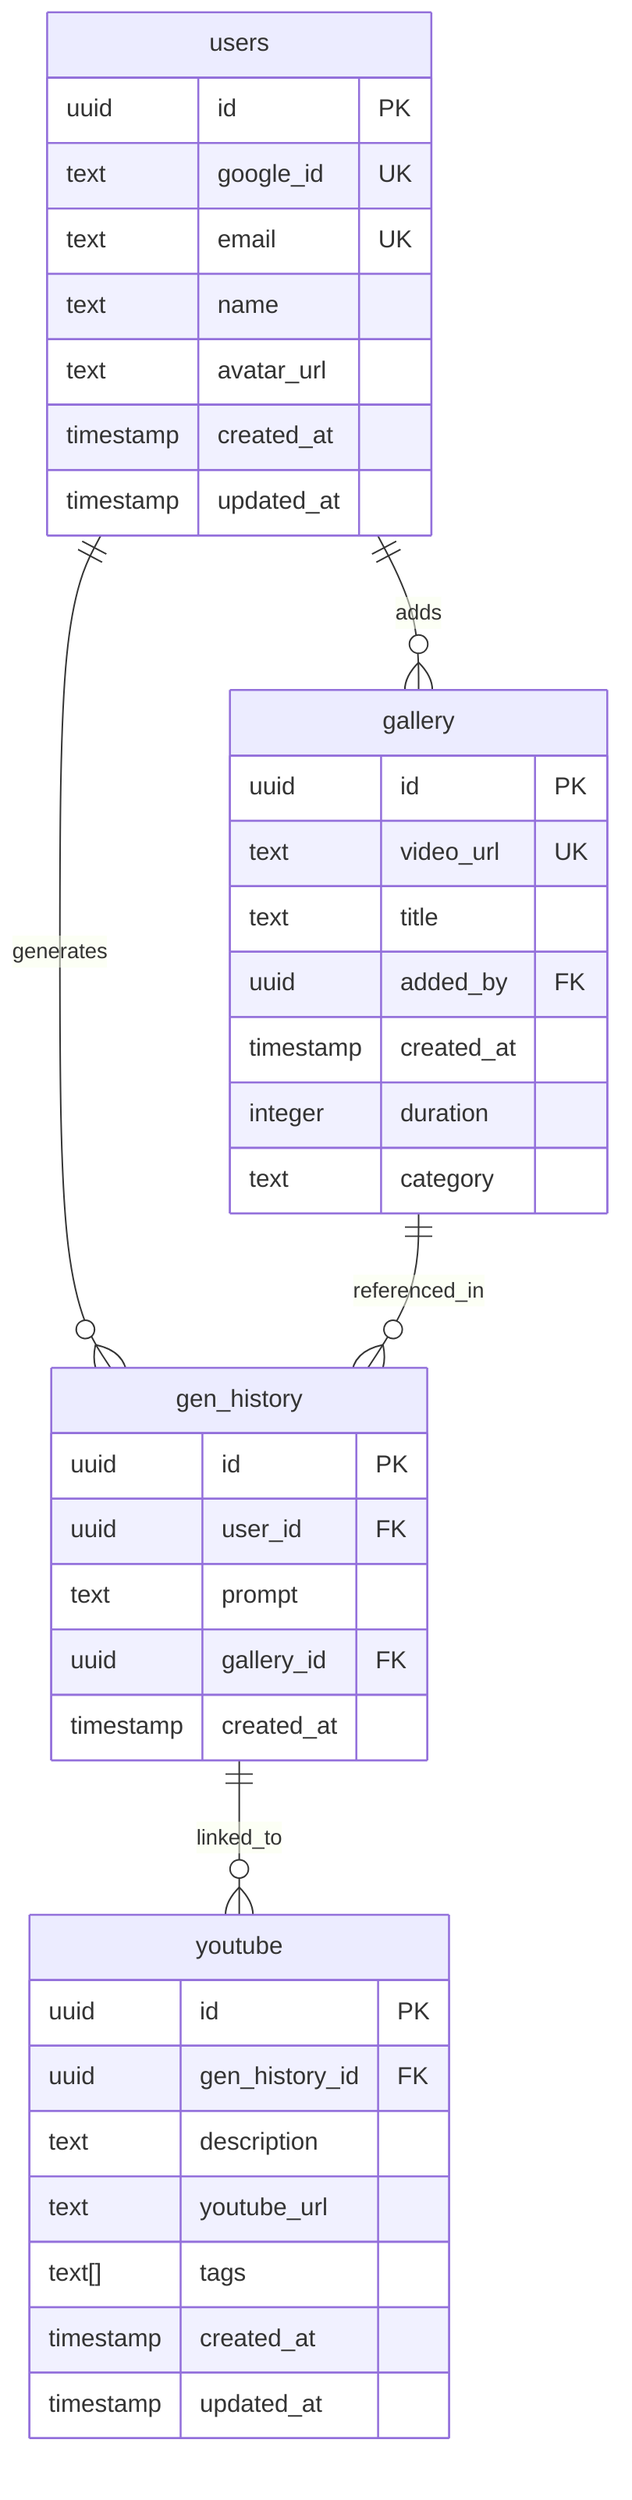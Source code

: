 erDiagram
    users {
        uuid id PK
        text google_id UK
        text email UK
        text name
        text avatar_url
        timestamp created_at
        timestamp updated_at
    }
    
    gallery {
        uuid id PK
        text video_url UK
        text title
        uuid added_by FK
        timestamp created_at
        integer duration
        text category
    }
    
    gen_history {
        uuid id PK
        uuid user_id FK
        text prompt
        uuid gallery_id FK
        timestamp created_at
    }
    
    youtube {
        uuid id PK
        uuid gen_history_id FK
        text description
        text youtube_url
        text[] tags
        timestamp created_at
        timestamp updated_at
    }
    
    users ||--o{ gallery : "adds"
    users ||--o{ gen_history : "generates"
    gallery ||--o{ gen_history : "referenced_in"
    gen_history ||--o{ youtube : "linked_to"